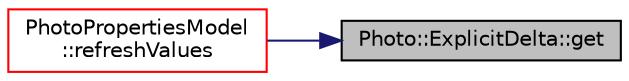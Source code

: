 digraph "Photo::ExplicitDelta::get"
{
 // LATEX_PDF_SIZE
  edge [fontname="Helvetica",fontsize="10",labelfontname="Helvetica",labelfontsize="10"];
  node [fontname="Helvetica",fontsize="10",shape=record];
  rankdir="RL";
  Node1 [label="Photo::ExplicitDelta::get",height=0.2,width=0.4,color="black", fillcolor="grey75", style="filled", fontcolor="black",tooltip=" "];
  Node1 -> Node2 [dir="back",color="midnightblue",fontsize="10",style="solid",fontname="Helvetica"];
  Node2 [label="PhotoPropertiesModel\l::refreshValues",height=0.2,width=0.4,color="red", fillcolor="white", style="filled",URL="$class_photo_properties_model.html#ab8244b190ee20db111903aadb6c62183",tooltip=" "];
}
